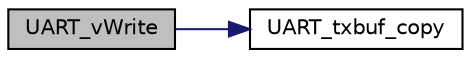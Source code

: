 digraph "UART_vWrite"
{
  edge [fontname="Helvetica",fontsize="10",labelfontname="Helvetica",labelfontsize="10"];
  node [fontname="Helvetica",fontsize="10",shape=record];
  rankdir="LR";
  Node7 [label="UART_vWrite",height=0.2,width=0.4,color="black", fillcolor="grey75", style="filled", fontcolor="black"];
  Node7 -> Node8 [color="midnightblue",fontsize="10",style="solid",fontname="Helvetica"];
  Node8 [label="UART_txbuf_copy",height=0.2,width=0.4,color="black", fillcolor="white", style="filled",URL="$uart_8c.html#adb40c35394bc4ff4e750c9f4dfe1aa95",tooltip="UART_txbuf_copy is a helper function. "];
}
